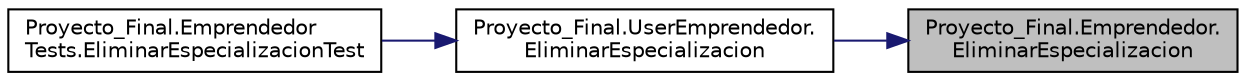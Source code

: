 digraph "Proyecto_Final.Emprendedor.EliminarEspecializacion"
{
 // INTERACTIVE_SVG=YES
 // LATEX_PDF_SIZE
  edge [fontname="Helvetica",fontsize="10",labelfontname="Helvetica",labelfontsize="10"];
  node [fontname="Helvetica",fontsize="10",shape=record];
  rankdir="RL";
  Node1 [label="Proyecto_Final.Emprendedor.\lEliminarEspecializacion",height=0.2,width=0.4,color="black", fillcolor="grey75", style="filled", fontcolor="black",tooltip="Elimina una Especialización al Emprendedor."];
  Node1 -> Node2 [dir="back",color="midnightblue",fontsize="10",style="solid",fontname="Helvetica"];
  Node2 [label="Proyecto_Final.UserEmprendedor.\lEliminarEspecializacion",height=0.2,width=0.4,color="black", fillcolor="white", style="filled",URL="$classProyecto__Final_1_1UserEmprendedor.html#a8514c0e67c73d1f48dda51a8531d1e83",tooltip="Elimina de la lista de especializaciones que contiene la clase \"Emprendedor una especialización."];
  Node2 -> Node3 [dir="back",color="midnightblue",fontsize="10",style="solid",fontname="Helvetica"];
  Node3 [label="Proyecto_Final.Emprendedor\lTests.EliminarEspecializacionTest",height=0.2,width=0.4,color="black", fillcolor="white", style="filled",URL="$classProyecto__Final_1_1EmprendedorTests.html#acdc11097dcdcc77ce1f7e4de34c44dcb",tooltip="Prueba que se eliminan especializaciones correctamente."];
}

